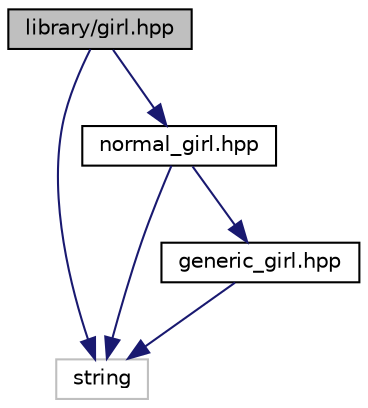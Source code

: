 digraph "library/girl.hpp"
{
  edge [fontname="Helvetica",fontsize="10",labelfontname="Helvetica",labelfontsize="10"];
  node [fontname="Helvetica",fontsize="10",shape=record];
  Node0 [label="library/girl.hpp",height=0.2,width=0.4,color="black", fillcolor="grey75", style="filled", fontcolor="black"];
  Node0 -> Node1 [color="midnightblue",fontsize="10",style="solid",fontname="Helvetica"];
  Node1 [label="string",height=0.2,width=0.4,color="grey75", fillcolor="white", style="filled"];
  Node0 -> Node2 [color="midnightblue",fontsize="10",style="solid",fontname="Helvetica"];
  Node2 [label="normal_girl.hpp",height=0.2,width=0.4,color="black", fillcolor="white", style="filled",URL="$normal__girl_8hpp.html"];
  Node2 -> Node3 [color="midnightblue",fontsize="10",style="solid",fontname="Helvetica"];
  Node3 [label="generic_girl.hpp",height=0.2,width=0.4,color="black", fillcolor="white", style="filled",URL="$generic__girl_8hpp.html"];
  Node3 -> Node1 [color="midnightblue",fontsize="10",style="solid",fontname="Helvetica"];
  Node2 -> Node1 [color="midnightblue",fontsize="10",style="solid",fontname="Helvetica"];
}
